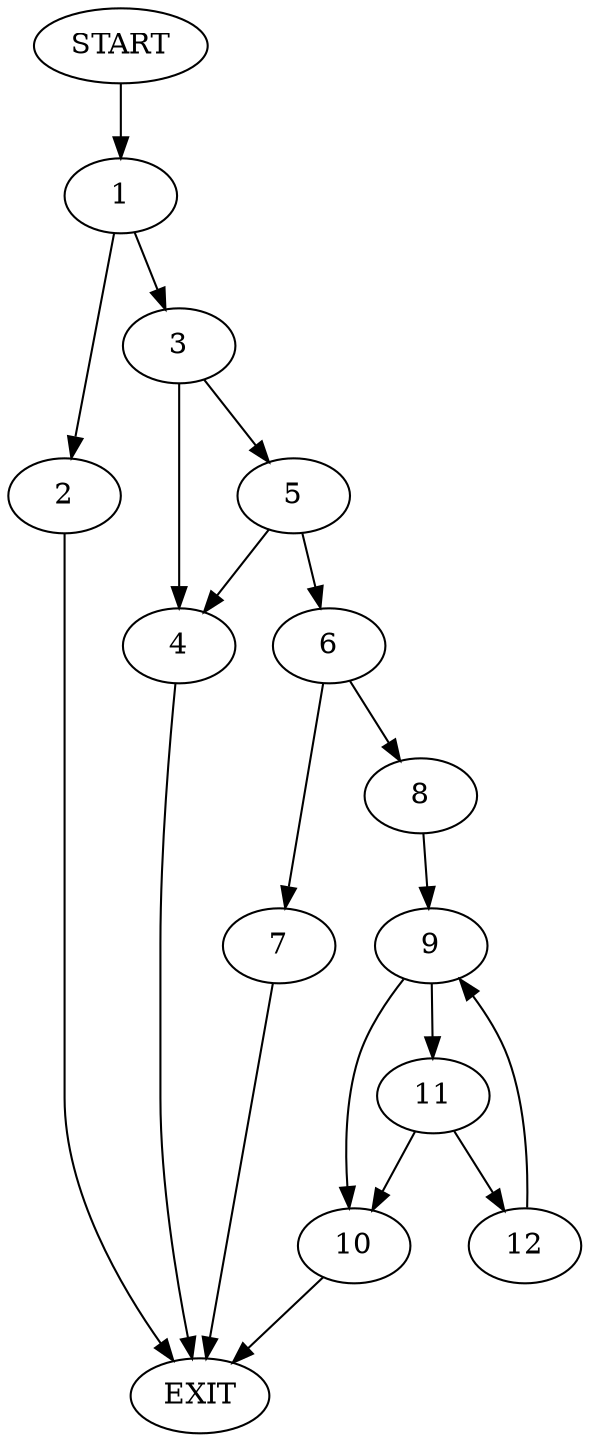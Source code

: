 digraph {
0 [label="START"]
13 [label="EXIT"]
0 -> 1
1 -> 2
1 -> 3
3 -> 4
3 -> 5
2 -> 13
5 -> 4
5 -> 6
4 -> 13
6 -> 7
6 -> 8
8 -> 9
7 -> 13
9 -> 10
9 -> 11
11 -> 10
11 -> 12
10 -> 13
12 -> 9
}
